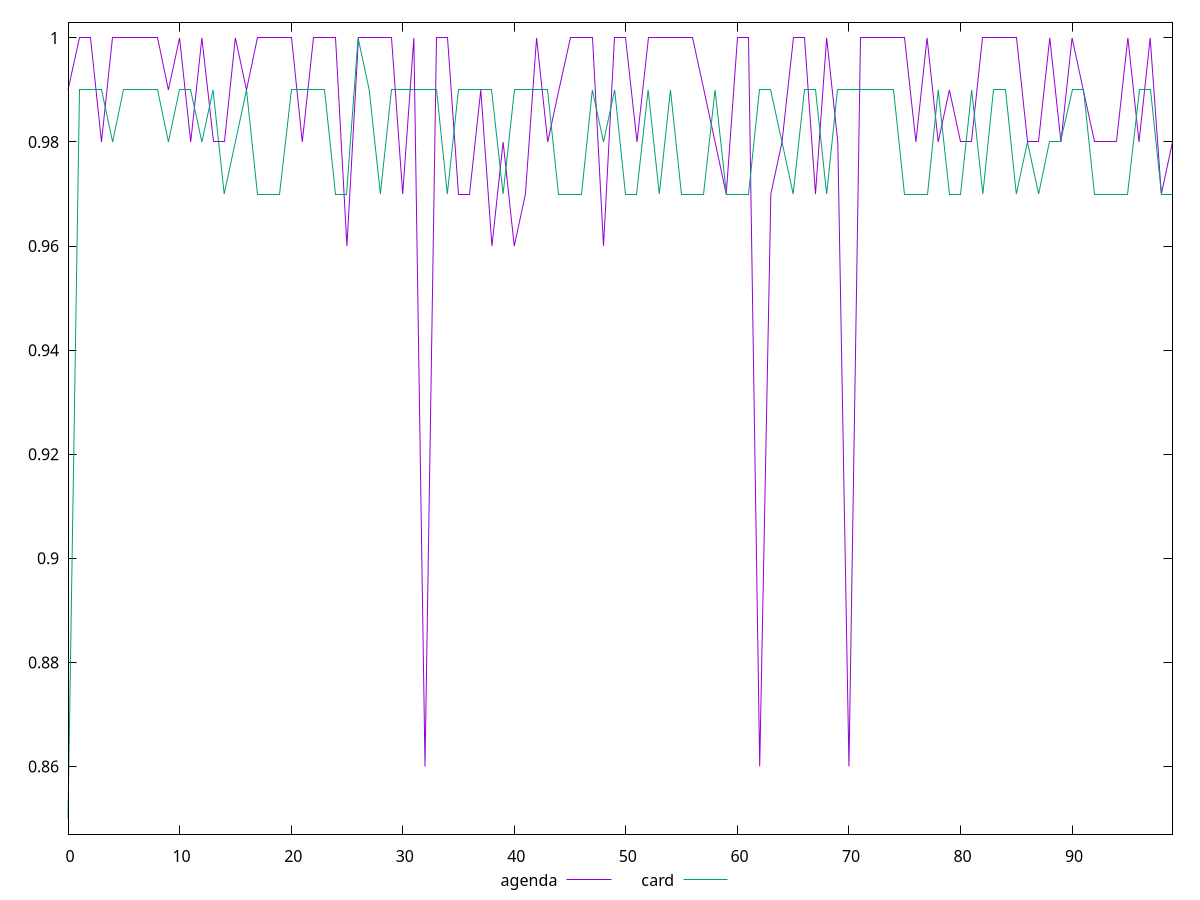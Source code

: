 reset

$agenda <<EOF
0 0.99
1 1
2 1
3 0.98
4 1
5 1
6 1
7 1
8 1
9 0.99
10 1
11 0.98
12 1
13 0.98
14 0.98
15 1
16 0.99
17 1
18 1
19 1
20 1
21 0.98
22 1
23 1
24 1
25 0.96
26 1
27 1
28 1
29 1
30 0.97
31 1
32 0.86
33 1
34 1
35 0.97
36 0.97
37 0.99
38 0.96
39 0.98
40 0.96
41 0.97
42 1
43 0.98
44 0.99
45 1
46 1
47 1
48 0.96
49 1
50 1
51 0.98
52 1
53 1
54 1
55 1
56 1
57 0.99
58 0.98
59 0.97
60 1
61 1
62 0.86
63 0.97
64 0.98
65 1
66 1
67 0.97
68 1
69 0.98
70 0.86
71 1
72 1
73 1
74 1
75 1
76 0.98
77 1
78 0.98
79 0.99
80 0.98
81 0.98
82 1
83 1
84 1
85 1
86 0.98
87 0.98
88 1
89 0.98
90 1
91 0.99
92 0.98
93 0.98
94 0.98
95 1
96 0.98
97 1
98 0.97
99 0.98
EOF

$card <<EOF
0 0.85
1 0.99
2 0.99
3 0.99
4 0.98
5 0.99
6 0.99
7 0.99
8 0.99
9 0.98
10 0.99
11 0.99
12 0.98
13 0.99
14 0.97
15 0.98
16 0.99
17 0.97
18 0.97
19 0.97
20 0.99
21 0.99
22 0.99
23 0.99
24 0.97
25 0.97
26 1
27 0.99
28 0.97
29 0.99
30 0.99
31 0.99
32 0.99
33 0.99
34 0.97
35 0.99
36 0.99
37 0.99
38 0.99
39 0.97
40 0.99
41 0.99
42 0.99
43 0.99
44 0.97
45 0.97
46 0.97
47 0.99
48 0.98
49 0.99
50 0.97
51 0.97
52 0.99
53 0.97
54 0.99
55 0.97
56 0.97
57 0.97
58 0.99
59 0.97
60 0.97
61 0.97
62 0.99
63 0.99
64 0.98
65 0.97
66 0.99
67 0.99
68 0.97
69 0.99
70 0.99
71 0.99
72 0.99
73 0.99
74 0.99
75 0.97
76 0.97
77 0.97
78 0.99
79 0.97
80 0.97
81 0.99
82 0.97
83 0.99
84 0.99
85 0.97
86 0.98
87 0.97
88 0.98
89 0.98
90 0.99
91 0.99
92 0.97
93 0.97
94 0.97
95 0.97
96 0.99
97 0.99
98 0.97
99 0.97
EOF

set key outside below
set xrange [0:99]
set yrange [0.847:1.003]
set trange [0.847:1.003]
set terminal svg size 640, 520 enhanced background rgb 'white'
set output "reports/report_00032_2021-02-25T10-28-15.087Z/meta/score/comparison/line/1_vs_2.svg"

plot $agenda title "agenda" with line, \
     $card title "card" with line

reset
